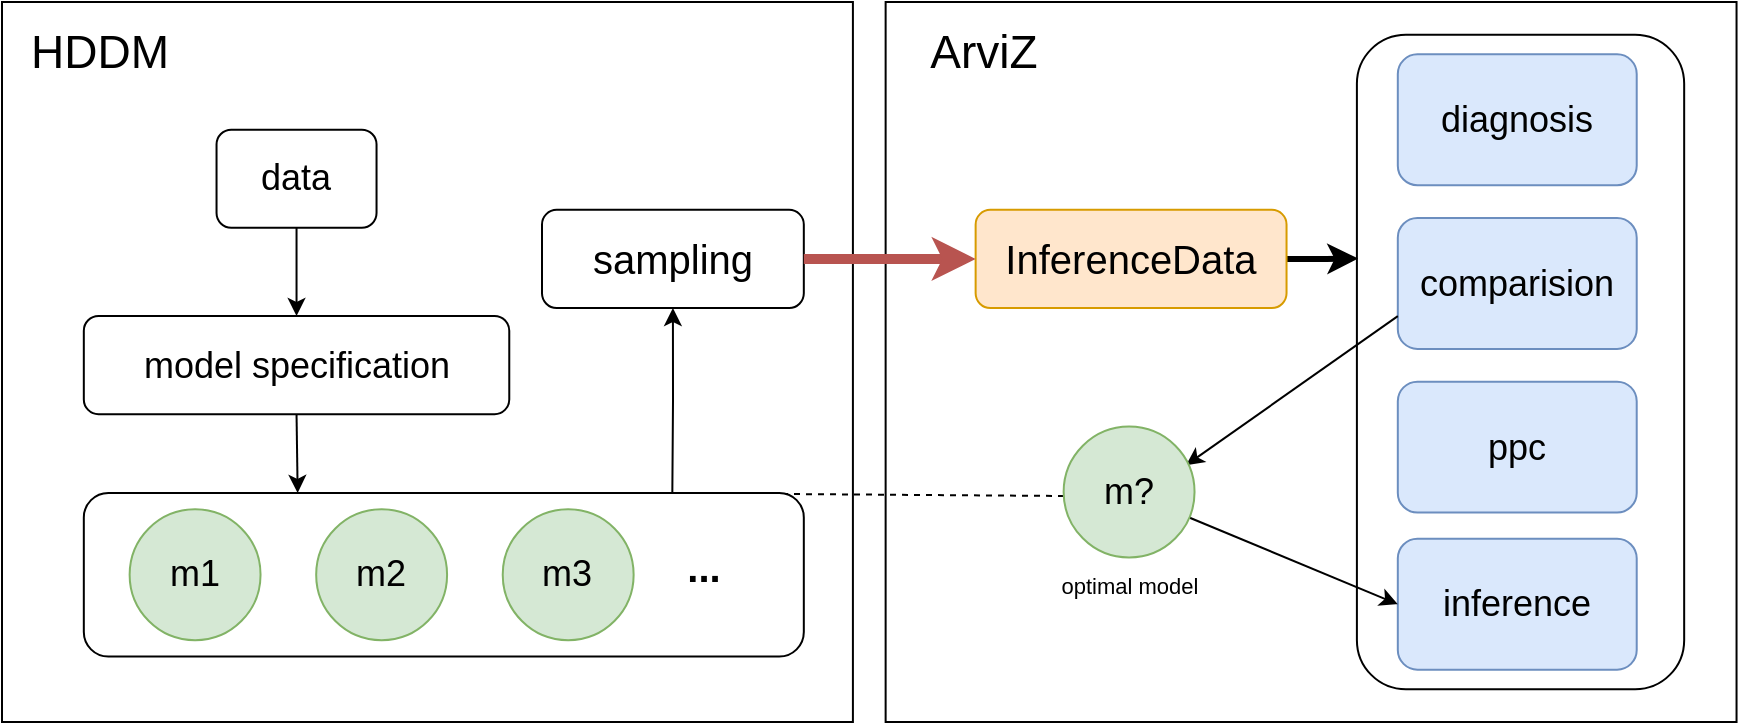 <mxfile version="21.7.5" type="device" pages="2">
  <diagram name="fig4_workflow" id="JkTSTqZb4cMe0DSAW-0L">
    <mxGraphModel dx="984" dy="716" grid="1" gridSize="10" guides="1" tooltips="1" connect="1" arrows="1" fold="1" page="1" pageScale="1" pageWidth="827" pageHeight="1169" math="0" shadow="0">
      <root>
        <mxCell id="0" />
        <mxCell id="1" parent="0" />
        <mxCell id="EhzxrD0mUW9xP4D_JJkR-6" value="" style="group" parent="1" vertex="1" connectable="0">
          <mxGeometry x="150" y="250" width="867.27" height="360" as="geometry" />
        </mxCell>
        <mxCell id="ulNBL0fVCbVxpRuiZRTt-51" value="" style="rounded=0;whiteSpace=wrap;html=1;" parent="EhzxrD0mUW9xP4D_JJkR-6" vertex="1">
          <mxGeometry x="441.817" width="425.453" height="360" as="geometry" />
        </mxCell>
        <mxCell id="ulNBL0fVCbVxpRuiZRTt-52" value="" style="rounded=0;whiteSpace=wrap;html=1;" parent="EhzxrD0mUW9xP4D_JJkR-6" vertex="1">
          <mxGeometry width="425.453" height="360" as="geometry" />
        </mxCell>
        <mxCell id="ulNBL0fVCbVxpRuiZRTt-54" value="&lt;font style=&quot;font-size: 18px;&quot;&gt;model specification&lt;/font&gt;" style="rounded=1;whiteSpace=wrap;html=1;" parent="EhzxrD0mUW9xP4D_JJkR-6" vertex="1">
          <mxGeometry x="40.909" y="157" width="212.727" height="49.091" as="geometry" />
        </mxCell>
        <mxCell id="ulNBL0fVCbVxpRuiZRTt-55" style="rounded=0;orthogonalLoop=1;jettySize=auto;html=1;entryX=0.5;entryY=0;entryDx=0;entryDy=0;" parent="EhzxrD0mUW9xP4D_JJkR-6" source="ulNBL0fVCbVxpRuiZRTt-56" target="ulNBL0fVCbVxpRuiZRTt-54" edge="1">
          <mxGeometry relative="1" as="geometry" />
        </mxCell>
        <mxCell id="ulNBL0fVCbVxpRuiZRTt-56" value="&lt;font style=&quot;font-size: 18px;&quot;&gt;data&lt;/font&gt;" style="rounded=1;whiteSpace=wrap;html=1;" parent="EhzxrD0mUW9xP4D_JJkR-6" vertex="1">
          <mxGeometry x="107.27" y="63.82" width="80" height="49.09" as="geometry" />
        </mxCell>
        <mxCell id="ulNBL0fVCbVxpRuiZRTt-58" value="&lt;font style=&quot;font-size: 23px;&quot;&gt;HDDM&lt;/font&gt;" style="text;html=1;strokeColor=none;fillColor=none;align=center;verticalAlign=middle;whiteSpace=wrap;rounded=0;" parent="EhzxrD0mUW9xP4D_JJkR-6" vertex="1">
          <mxGeometry width="98.182" height="49.091" as="geometry" />
        </mxCell>
        <mxCell id="ulNBL0fVCbVxpRuiZRTt-59" value="&lt;font style=&quot;font-size: 23px;&quot;&gt;ArviZ&lt;/font&gt;" style="text;html=1;strokeColor=none;fillColor=none;align=center;verticalAlign=middle;whiteSpace=wrap;rounded=0;" parent="EhzxrD0mUW9xP4D_JJkR-6" vertex="1">
          <mxGeometry x="441.817" width="98.182" height="49.091" as="geometry" />
        </mxCell>
        <mxCell id="ulNBL0fVCbVxpRuiZRTt-84" style="edgeStyle=orthogonalEdgeStyle;rounded=0;orthogonalLoop=1;jettySize=auto;html=1;exitX=0.5;exitY=1;exitDx=0;exitDy=0;startArrow=classic;startFill=1;endArrow=none;endFill=0;" parent="EhzxrD0mUW9xP4D_JJkR-6" source="ulNBL0fVCbVxpRuiZRTt-69" edge="1">
          <mxGeometry relative="1" as="geometry">
            <mxPoint x="335.171" y="245.455" as="targetPoint" />
          </mxGeometry>
        </mxCell>
        <mxCell id="ulNBL0fVCbVxpRuiZRTt-69" value="&lt;font style=&quot;font-size: 20px;&quot;&gt;sampling&lt;/font&gt;" style="rounded=1;whiteSpace=wrap;html=1;" parent="EhzxrD0mUW9xP4D_JJkR-6" vertex="1">
          <mxGeometry x="269.999" y="103.909" width="130.909" height="49.091" as="geometry" />
        </mxCell>
        <mxCell id="ulNBL0fVCbVxpRuiZRTt-74" value="" style="group" parent="EhzxrD0mUW9xP4D_JJkR-6" vertex="1" connectable="0">
          <mxGeometry x="693.816" y="16.364" width="147.272" height="327.273" as="geometry" />
        </mxCell>
        <mxCell id="ulNBL0fVCbVxpRuiZRTt-75" value="" style="rounded=1;whiteSpace=wrap;html=1;" parent="ulNBL0fVCbVxpRuiZRTt-74" vertex="1">
          <mxGeometry x="-16.364" width="163.636" height="327.273" as="geometry" />
        </mxCell>
        <mxCell id="ulNBL0fVCbVxpRuiZRTt-76" value="&lt;p class=&quot;MsoNormal&quot;&gt;&lt;font style=&quot;font-size: 18px;&quot;&gt;inference&lt;/font&gt;&lt;/p&gt;" style="rounded=1;whiteSpace=wrap;html=1;fillColor=#dae8fc;strokeColor=#6c8ebf;" parent="ulNBL0fVCbVxpRuiZRTt-74" vertex="1">
          <mxGeometry x="4.091" y="252.0" width="119.454" height="65.455" as="geometry" />
        </mxCell>
        <mxCell id="ulNBL0fVCbVxpRuiZRTt-77" value="&lt;p class=&quot;MsoNormal&quot;&gt;&lt;font style=&quot;font-size: 18px;&quot;&gt;ppc&lt;/font&gt;&lt;/p&gt;" style="rounded=1;whiteSpace=wrap;html=1;fillColor=#dae8fc;strokeColor=#6c8ebf;" parent="ulNBL0fVCbVxpRuiZRTt-74" vertex="1">
          <mxGeometry x="4.091" y="173.455" width="119.454" height="65.455" as="geometry" />
        </mxCell>
        <mxCell id="ulNBL0fVCbVxpRuiZRTt-78" value="&lt;p class=&quot;MsoNormal&quot;&gt;&lt;font style=&quot;font-size: 18px;&quot;&gt;comparision&lt;/font&gt;&lt;br&gt;&lt;/p&gt;" style="rounded=1;whiteSpace=wrap;html=1;fillColor=#dae8fc;strokeColor=#6c8ebf;" parent="ulNBL0fVCbVxpRuiZRTt-74" vertex="1">
          <mxGeometry x="4.091" y="91.636" width="119.454" height="65.455" as="geometry" />
        </mxCell>
        <mxCell id="ulNBL0fVCbVxpRuiZRTt-79" value="&lt;p class=&quot;MsoNormal&quot;&gt;&lt;font style=&quot;font-size: 18px;&quot;&gt;diagnosis&lt;/font&gt;&lt;br&gt;&lt;/p&gt;" style="rounded=1;whiteSpace=wrap;html=1;fillColor=#dae8fc;strokeColor=#6c8ebf;" parent="ulNBL0fVCbVxpRuiZRTt-74" vertex="1">
          <mxGeometry x="4.091" y="9.818" width="119.454" height="65.455" as="geometry" />
        </mxCell>
        <mxCell id="ulNBL0fVCbVxpRuiZRTt-81" value="" style="group" parent="EhzxrD0mUW9xP4D_JJkR-6" vertex="1" connectable="0">
          <mxGeometry x="40.909" y="245.455" width="359.999" height="81.818" as="geometry" />
        </mxCell>
        <mxCell id="ulNBL0fVCbVxpRuiZRTt-80" value="" style="rounded=1;whiteSpace=wrap;html=1;" parent="ulNBL0fVCbVxpRuiZRTt-81" vertex="1">
          <mxGeometry width="359.999" height="81.818" as="geometry" />
        </mxCell>
        <mxCell id="ulNBL0fVCbVxpRuiZRTt-66" value="&lt;font style=&quot;font-size: 20px;&quot;&gt;&lt;b&gt;...&lt;/b&gt;&lt;/font&gt;" style="text;html=1;strokeColor=none;fillColor=none;align=center;verticalAlign=middle;whiteSpace=wrap;rounded=0;rotation=0;movable=1;resizable=1;rotatable=1;deletable=1;editable=1;locked=0;connectable=1;" parent="ulNBL0fVCbVxpRuiZRTt-81" vertex="1">
          <mxGeometry x="260.817" y="12.182" width="98.182" height="49.091" as="geometry" />
        </mxCell>
        <mxCell id="ulNBL0fVCbVxpRuiZRTt-63" value="&lt;font style=&quot;font-size: 18px;&quot;&gt;m1&lt;/font&gt;" style="ellipse;whiteSpace=wrap;html=1;aspect=fixed;movable=1;resizable=1;rotatable=1;deletable=1;editable=1;locked=0;connectable=1;fillColor=#d5e8d4;strokeColor=#82b366;" parent="ulNBL0fVCbVxpRuiZRTt-81" vertex="1">
          <mxGeometry x="22.909" y="8.182" width="65.454" height="65.454" as="geometry" />
        </mxCell>
        <mxCell id="ulNBL0fVCbVxpRuiZRTt-65" value="&lt;font style=&quot;font-size: 18px;&quot;&gt;m2&lt;/font&gt;" style="ellipse;whiteSpace=wrap;html=1;aspect=fixed;movable=1;resizable=1;rotatable=1;deletable=1;editable=1;locked=0;connectable=1;fillColor=#d5e8d4;strokeColor=#82b366;" parent="ulNBL0fVCbVxpRuiZRTt-81" vertex="1">
          <mxGeometry x="116.181" y="8.182" width="65.454" height="65.454" as="geometry" />
        </mxCell>
        <mxCell id="ulNBL0fVCbVxpRuiZRTt-64" value="&lt;font style=&quot;font-size: 18px;&quot;&gt;m3&lt;/font&gt;" style="ellipse;whiteSpace=wrap;html=1;aspect=fixed;movable=1;resizable=1;rotatable=1;deletable=1;editable=1;locked=0;connectable=1;fillColor=#d5e8d4;strokeColor=#82b366;" parent="ulNBL0fVCbVxpRuiZRTt-81" vertex="1">
          <mxGeometry x="209.454" y="8.182" width="65.454" height="65.454" as="geometry" />
        </mxCell>
        <mxCell id="ulNBL0fVCbVxpRuiZRTt-83" style="edgeStyle=orthogonalEdgeStyle;rounded=0;orthogonalLoop=1;jettySize=auto;html=1;exitX=0.5;exitY=1;exitDx=0;exitDy=0;entryX=0.297;entryY=0;entryDx=0;entryDy=0;entryPerimeter=0;" parent="EhzxrD0mUW9xP4D_JJkR-6" source="ulNBL0fVCbVxpRuiZRTt-54" target="ulNBL0fVCbVxpRuiZRTt-80" edge="1">
          <mxGeometry relative="1" as="geometry" />
        </mxCell>
        <mxCell id="EhzxrD0mUW9xP4D_JJkR-7" style="edgeStyle=orthogonalEdgeStyle;rounded=0;orthogonalLoop=1;jettySize=auto;html=1;entryX=0.004;entryY=0.342;entryDx=0;entryDy=0;entryPerimeter=0;strokeWidth=3;" parent="EhzxrD0mUW9xP4D_JJkR-6" source="ulNBL0fVCbVxpRuiZRTt-85" target="ulNBL0fVCbVxpRuiZRTt-75" edge="1">
          <mxGeometry relative="1" as="geometry" />
        </mxCell>
        <mxCell id="ulNBL0fVCbVxpRuiZRTt-85" value="&lt;font style=&quot;font-size: 20px;&quot;&gt;InferenceData&lt;/font&gt;" style="rounded=1;whiteSpace=wrap;html=1;fillColor=#ffe6cc;strokeColor=#d79b00;" parent="EhzxrD0mUW9xP4D_JJkR-6" vertex="1">
          <mxGeometry x="486.817" y="103.909" width="155.454" height="49.091" as="geometry" />
        </mxCell>
        <mxCell id="ulNBL0fVCbVxpRuiZRTt-97" style="edgeStyle=orthogonalEdgeStyle;rounded=0;orthogonalLoop=1;jettySize=auto;html=1;entryX=0;entryY=0.5;entryDx=0;entryDy=0;fillColor=#f8cecc;strokeColor=#b85450;strokeWidth=5;" parent="EhzxrD0mUW9xP4D_JJkR-6" source="ulNBL0fVCbVxpRuiZRTt-69" target="ulNBL0fVCbVxpRuiZRTt-85" edge="1">
          <mxGeometry relative="1" as="geometry" />
        </mxCell>
        <mxCell id="ulNBL0fVCbVxpRuiZRTt-95" style="rounded=0;orthogonalLoop=1;jettySize=auto;html=1;exitX=0;exitY=0.75;exitDx=0;exitDy=0;entryX=0.935;entryY=0.295;entryDx=0;entryDy=0;entryPerimeter=0;" parent="EhzxrD0mUW9xP4D_JJkR-6" source="ulNBL0fVCbVxpRuiZRTt-78" target="ulNBL0fVCbVxpRuiZRTt-57" edge="1">
          <mxGeometry relative="1" as="geometry" />
        </mxCell>
        <mxCell id="ulNBL0fVCbVxpRuiZRTt-96" style="rounded=0;orthogonalLoop=1;jettySize=auto;html=1;exitX=0.959;exitY=0.695;exitDx=0;exitDy=0;entryX=0;entryY=0.5;entryDx=0;entryDy=0;exitPerimeter=0;" parent="EhzxrD0mUW9xP4D_JJkR-6" source="ulNBL0fVCbVxpRuiZRTt-57" target="ulNBL0fVCbVxpRuiZRTt-76" edge="1">
          <mxGeometry relative="1" as="geometry">
            <mxPoint x="589.089" y="288" as="sourcePoint" />
            <mxPoint x="695" y="287" as="targetPoint" />
          </mxGeometry>
        </mxCell>
        <mxCell id="ulNBL0fVCbVxpRuiZRTt-94" style="rounded=0;orthogonalLoop=1;jettySize=auto;html=1;endArrow=none;endFill=0;dashed=1;" parent="EhzxrD0mUW9xP4D_JJkR-6" edge="1">
          <mxGeometry relative="1" as="geometry">
            <mxPoint x="392" y="246" as="targetPoint" />
            <mxPoint x="531" y="247" as="sourcePoint" />
          </mxGeometry>
        </mxCell>
        <mxCell id="EhzxrD0mUW9xP4D_JJkR-9" value="" style="group" parent="EhzxrD0mUW9xP4D_JJkR-6" vertex="1" connectable="0">
          <mxGeometry x="465.362" y="212.273" width="196.363" height="105.73" as="geometry" />
        </mxCell>
        <mxCell id="ulNBL0fVCbVxpRuiZRTt-57" value="&lt;font style=&quot;font-size: 18px;&quot;&gt;m?&lt;/font&gt;" style="ellipse;whiteSpace=wrap;html=1;aspect=fixed;fillColor=#d5e8d4;strokeColor=#82b366;" parent="EhzxrD0mUW9xP4D_JJkR-9" vertex="1">
          <mxGeometry x="65.454" width="65.454" height="65.454" as="geometry" />
        </mxCell>
        <mxCell id="EhzxrD0mUW9xP4D_JJkR-5" value="&lt;font style=&quot;font-size: 11px;&quot;&gt;optimal model&lt;/font&gt;" style="text;html=1;strokeColor=none;fillColor=none;align=center;verticalAlign=middle;whiteSpace=wrap;rounded=0;" parent="EhzxrD0mUW9xP4D_JJkR-9" vertex="1">
          <mxGeometry x="43.18" y="54.73" width="110" height="49.09" as="geometry" />
        </mxCell>
      </root>
    </mxGraphModel>
  </diagram>
  <diagram id="PEgKehTtnkZwjkqmCZz_" name="fig4_v2">
    <mxGraphModel dx="836" dy="609" grid="1" gridSize="10" guides="1" tooltips="1" connect="1" arrows="1" fold="1" page="1" pageScale="1" pageWidth="827" pageHeight="1169" math="0" shadow="0">
      <root>
        <mxCell id="0" />
        <mxCell id="1" parent="0" />
        <mxCell id="SZgBmWzMcpxE7D7ot6mm-30" value="" style="group" parent="1" vertex="1" connectable="0">
          <mxGeometry x="60" y="200" width="706.67" height="320" as="geometry" />
        </mxCell>
        <mxCell id="SZgBmWzMcpxE7D7ot6mm-1" value="" style="rounded=0;whiteSpace=wrap;html=1;" parent="SZgBmWzMcpxE7D7ot6mm-30" vertex="1">
          <mxGeometry x="360.002" width="346.668" height="293.333" as="geometry" />
        </mxCell>
        <mxCell id="SZgBmWzMcpxE7D7ot6mm-2" value="" style="rounded=0;whiteSpace=wrap;html=1;" parent="SZgBmWzMcpxE7D7ot6mm-30" vertex="1">
          <mxGeometry width="346.668" height="293.333" as="geometry" />
        </mxCell>
        <mxCell id="SZgBmWzMcpxE7D7ot6mm-4" value="model specification" style="rounded=1;whiteSpace=wrap;html=1;" parent="SZgBmWzMcpxE7D7ot6mm-30" vertex="1">
          <mxGeometry x="33.333" y="132" width="173.334" height="40" as="geometry" />
        </mxCell>
        <mxCell id="SZgBmWzMcpxE7D7ot6mm-5" style="rounded=0;orthogonalLoop=1;jettySize=auto;html=1;entryX=0.5;entryY=0;entryDx=0;entryDy=0;" parent="SZgBmWzMcpxE7D7ot6mm-30" source="SZgBmWzMcpxE7D7ot6mm-6" target="SZgBmWzMcpxE7D7ot6mm-4" edge="1">
          <mxGeometry relative="1" as="geometry" />
        </mxCell>
        <mxCell id="SZgBmWzMcpxE7D7ot6mm-6" value="data" style="rounded=1;whiteSpace=wrap;html=1;" parent="SZgBmWzMcpxE7D7ot6mm-30" vertex="1">
          <mxGeometry x="66.667" y="53.333" width="106.667" height="40" as="geometry" />
        </mxCell>
        <mxCell id="SZgBmWzMcpxE7D7ot6mm-7" value="m?" style="ellipse;whiteSpace=wrap;html=1;aspect=fixed;" parent="SZgBmWzMcpxE7D7ot6mm-30" vertex="1">
          <mxGeometry x="426.669" y="80" width="53.333" height="53.333" as="geometry" />
        </mxCell>
        <mxCell id="SZgBmWzMcpxE7D7ot6mm-8" value="&lt;font style=&quot;font-size: 16px;&quot;&gt;HDDM&lt;/font&gt;" style="text;html=1;strokeColor=none;fillColor=none;align=center;verticalAlign=middle;whiteSpace=wrap;rounded=0;" parent="SZgBmWzMcpxE7D7ot6mm-30" vertex="1">
          <mxGeometry width="80.0" height="40" as="geometry" />
        </mxCell>
        <mxCell id="SZgBmWzMcpxE7D7ot6mm-9" value="&lt;font style=&quot;font-size: 16px;&quot;&gt;ArviZ&lt;/font&gt;" style="text;html=1;strokeColor=none;fillColor=none;align=center;verticalAlign=middle;whiteSpace=wrap;rounded=0;" parent="SZgBmWzMcpxE7D7ot6mm-30" vertex="1">
          <mxGeometry x="360.002" width="80.0" height="40" as="geometry" />
        </mxCell>
        <mxCell id="SZgBmWzMcpxE7D7ot6mm-10" value="" style="group" parent="SZgBmWzMcpxE7D7ot6mm-30" vertex="1" connectable="0">
          <mxGeometry x="240.001" y="16" width="76.0" height="277.333" as="geometry" />
        </mxCell>
        <mxCell id="SZgBmWzMcpxE7D7ot6mm-11" value="" style="group;movable=1;resizable=1;rotatable=1;deletable=1;editable=1;locked=0;connectable=1;" parent="SZgBmWzMcpxE7D7ot6mm-10" vertex="1" connectable="0">
          <mxGeometry width="76.0" height="266.667" as="geometry" />
        </mxCell>
        <mxCell id="SZgBmWzMcpxE7D7ot6mm-12" value="" style="rounded=1;whiteSpace=wrap;html=1;movable=1;resizable=1;rotatable=1;deletable=1;editable=1;locked=0;connectable=1;" parent="SZgBmWzMcpxE7D7ot6mm-11" vertex="1">
          <mxGeometry width="76.0" height="266.667" as="geometry" />
        </mxCell>
        <mxCell id="SZgBmWzMcpxE7D7ot6mm-13" value="m1" style="ellipse;whiteSpace=wrap;html=1;aspect=fixed;movable=1;resizable=1;rotatable=1;deletable=1;editable=1;locked=0;connectable=1;" parent="SZgBmWzMcpxE7D7ot6mm-11" vertex="1">
          <mxGeometry x="9.333" y="13.333" width="53.333" height="53.333" as="geometry" />
        </mxCell>
        <mxCell id="SZgBmWzMcpxE7D7ot6mm-14" value="m3" style="ellipse;whiteSpace=wrap;html=1;aspect=fixed;movable=1;resizable=1;rotatable=1;deletable=1;editable=1;locked=0;connectable=1;" parent="SZgBmWzMcpxE7D7ot6mm-11" vertex="1">
          <mxGeometry x="9.333" y="145.333" width="53.333" height="53.333" as="geometry" />
        </mxCell>
        <mxCell id="SZgBmWzMcpxE7D7ot6mm-15" value="m2" style="ellipse;whiteSpace=wrap;html=1;aspect=fixed;movable=1;resizable=1;rotatable=1;deletable=1;editable=1;locked=0;connectable=1;" parent="SZgBmWzMcpxE7D7ot6mm-11" vertex="1">
          <mxGeometry x="9.333" y="76.0" width="53.333" height="53.333" as="geometry" />
        </mxCell>
        <mxCell id="SZgBmWzMcpxE7D7ot6mm-16" value="&lt;font style=&quot;font-size: 16px;&quot;&gt;...&lt;/font&gt;" style="text;html=1;strokeColor=none;fillColor=none;align=center;verticalAlign=middle;whiteSpace=wrap;rounded=0;rotation=90;movable=1;resizable=1;rotatable=1;deletable=1;editable=1;locked=0;connectable=1;" parent="SZgBmWzMcpxE7D7ot6mm-10" vertex="1">
          <mxGeometry y="217.333" width="80.0" height="40" as="geometry" />
        </mxCell>
        <mxCell id="SZgBmWzMcpxE7D7ot6mm-3" style="edgeStyle=orthogonalEdgeStyle;rounded=0;orthogonalLoop=1;jettySize=auto;html=1;entryX=0;entryY=0.5;entryDx=0;entryDy=0;" parent="SZgBmWzMcpxE7D7ot6mm-30" source="SZgBmWzMcpxE7D7ot6mm-4" target="SZgBmWzMcpxE7D7ot6mm-11" edge="1">
          <mxGeometry relative="1" as="geometry" />
        </mxCell>
        <mxCell id="SZgBmWzMcpxE7D7ot6mm-18" style="edgeStyle=orthogonalEdgeStyle;rounded=0;orthogonalLoop=1;jettySize=auto;html=1;entryX=0.01;entryY=0.817;entryDx=0;entryDy=0;entryPerimeter=0;startArrow=classic;startFill=1;endArrow=none;endFill=0;" parent="SZgBmWzMcpxE7D7ot6mm-30" source="SZgBmWzMcpxE7D7ot6mm-19" target="SZgBmWzMcpxE7D7ot6mm-11" edge="1">
          <mxGeometry relative="1" as="geometry" />
        </mxCell>
        <mxCell id="SZgBmWzMcpxE7D7ot6mm-19" value="sampling" style="rounded=1;whiteSpace=wrap;html=1;" parent="SZgBmWzMcpxE7D7ot6mm-30" vertex="1">
          <mxGeometry x="66.667" y="213.333" width="106.667" height="40" as="geometry" />
        </mxCell>
        <mxCell id="SZgBmWzMcpxE7D7ot6mm-20" style="edgeStyle=orthogonalEdgeStyle;rounded=0;orthogonalLoop=1;jettySize=auto;html=1;" parent="SZgBmWzMcpxE7D7ot6mm-30" source="SZgBmWzMcpxE7D7ot6mm-21" edge="1">
          <mxGeometry relative="1" as="geometry">
            <mxPoint x="573.336" y="233.333" as="targetPoint" />
          </mxGeometry>
        </mxCell>
        <mxCell id="SZgBmWzMcpxE7D7ot6mm-21" value="InferenceData" style="rounded=1;whiteSpace=wrap;html=1;" parent="SZgBmWzMcpxE7D7ot6mm-30" vertex="1">
          <mxGeometry x="393.335" y="213.333" width="120.001" height="40" as="geometry" />
        </mxCell>
        <mxCell id="SZgBmWzMcpxE7D7ot6mm-17" style="edgeStyle=orthogonalEdgeStyle;rounded=0;orthogonalLoop=1;jettySize=auto;html=1;entryX=0.5;entryY=1;entryDx=0;entryDy=0;exitX=0.5;exitY=1;exitDx=0;exitDy=0;" parent="SZgBmWzMcpxE7D7ot6mm-30" source="SZgBmWzMcpxE7D7ot6mm-19" target="SZgBmWzMcpxE7D7ot6mm-21" edge="1">
          <mxGeometry relative="1" as="geometry">
            <Array as="points">
              <mxPoint x="120.001" y="320" />
              <mxPoint x="453.335" y="320" />
            </Array>
          </mxGeometry>
        </mxCell>
        <mxCell id="SZgBmWzMcpxE7D7ot6mm-22" style="rounded=0;orthogonalLoop=1;jettySize=auto;html=1;exitX=0;exitY=0.5;exitDx=0;exitDy=0;" parent="SZgBmWzMcpxE7D7ot6mm-30" source="SZgBmWzMcpxE7D7ot6mm-27" target="SZgBmWzMcpxE7D7ot6mm-7" edge="1">
          <mxGeometry relative="1" as="geometry" />
        </mxCell>
        <mxCell id="SZgBmWzMcpxE7D7ot6mm-23" style="rounded=0;orthogonalLoop=1;jettySize=auto;html=1;entryX=0;entryY=0.5;entryDx=0;entryDy=0;exitX=1;exitY=0;exitDx=0;exitDy=0;" parent="SZgBmWzMcpxE7D7ot6mm-30" source="SZgBmWzMcpxE7D7ot6mm-7" target="SZgBmWzMcpxE7D7ot6mm-29" edge="1">
          <mxGeometry relative="1" as="geometry">
            <mxPoint x="552.003" y="173.333" as="sourcePoint" />
            <mxPoint x="493.336" y="146.667" as="targetPoint" />
          </mxGeometry>
        </mxCell>
        <mxCell id="SZgBmWzMcpxE7D7ot6mm-24" value="" style="group" parent="SZgBmWzMcpxE7D7ot6mm-30" vertex="1" connectable="0">
          <mxGeometry x="570.669" y="13.333" width="106.667" height="266.667" as="geometry" />
        </mxCell>
        <mxCell id="SZgBmWzMcpxE7D7ot6mm-25" value="" style="rounded=1;whiteSpace=wrap;html=1;" parent="SZgBmWzMcpxE7D7ot6mm-24" vertex="1">
          <mxGeometry width="106.667" height="266.667" as="geometry" />
        </mxCell>
        <mxCell id="SZgBmWzMcpxE7D7ot6mm-26" value="&lt;p class=&quot;MsoNormal&quot;&gt;model diagnosis&lt;/p&gt;" style="rounded=1;whiteSpace=wrap;html=1;" parent="SZgBmWzMcpxE7D7ot6mm-24" vertex="1">
          <mxGeometry x="3.333" y="205.333" width="97.334" height="53.333" as="geometry" />
        </mxCell>
        <mxCell id="SZgBmWzMcpxE7D7ot6mm-27" value="&lt;p class=&quot;MsoNormal&quot;&gt;model comparision&lt;br&gt;&lt;/p&gt;" style="rounded=1;whiteSpace=wrap;html=1;" parent="SZgBmWzMcpxE7D7ot6mm-24" vertex="1">
          <mxGeometry x="3.333" y="141.333" width="97.334" height="53.333" as="geometry" />
        </mxCell>
        <mxCell id="SZgBmWzMcpxE7D7ot6mm-28" value="&lt;p class=&quot;MsoNormal&quot;&gt;ppc&lt;br&gt;&lt;/p&gt;" style="rounded=1;whiteSpace=wrap;html=1;" parent="SZgBmWzMcpxE7D7ot6mm-24" vertex="1">
          <mxGeometry x="3.333" y="74.667" width="97.334" height="53.333" as="geometry" />
        </mxCell>
        <mxCell id="SZgBmWzMcpxE7D7ot6mm-29" value="&lt;p class=&quot;MsoNormal&quot;&gt;inference&lt;br&gt;&lt;/p&gt;" style="rounded=1;whiteSpace=wrap;html=1;" parent="SZgBmWzMcpxE7D7ot6mm-24" vertex="1">
          <mxGeometry x="3.333" y="8.0" width="97.334" height="53.333" as="geometry" />
        </mxCell>
        <mxCell id="SZgBmWzMcpxE7D7ot6mm-31" style="edgeStyle=orthogonalEdgeStyle;rounded=0;orthogonalLoop=1;jettySize=auto;html=1;exitX=1;exitY=1;exitDx=0;exitDy=0;entryX=1.001;entryY=0.955;entryDx=0;entryDy=0;entryPerimeter=0;" parent="SZgBmWzMcpxE7D7ot6mm-30" source="SZgBmWzMcpxE7D7ot6mm-1" target="SZgBmWzMcpxE7D7ot6mm-1" edge="1">
          <mxGeometry relative="1" as="geometry" />
        </mxCell>
      </root>
    </mxGraphModel>
  </diagram>
</mxfile>
